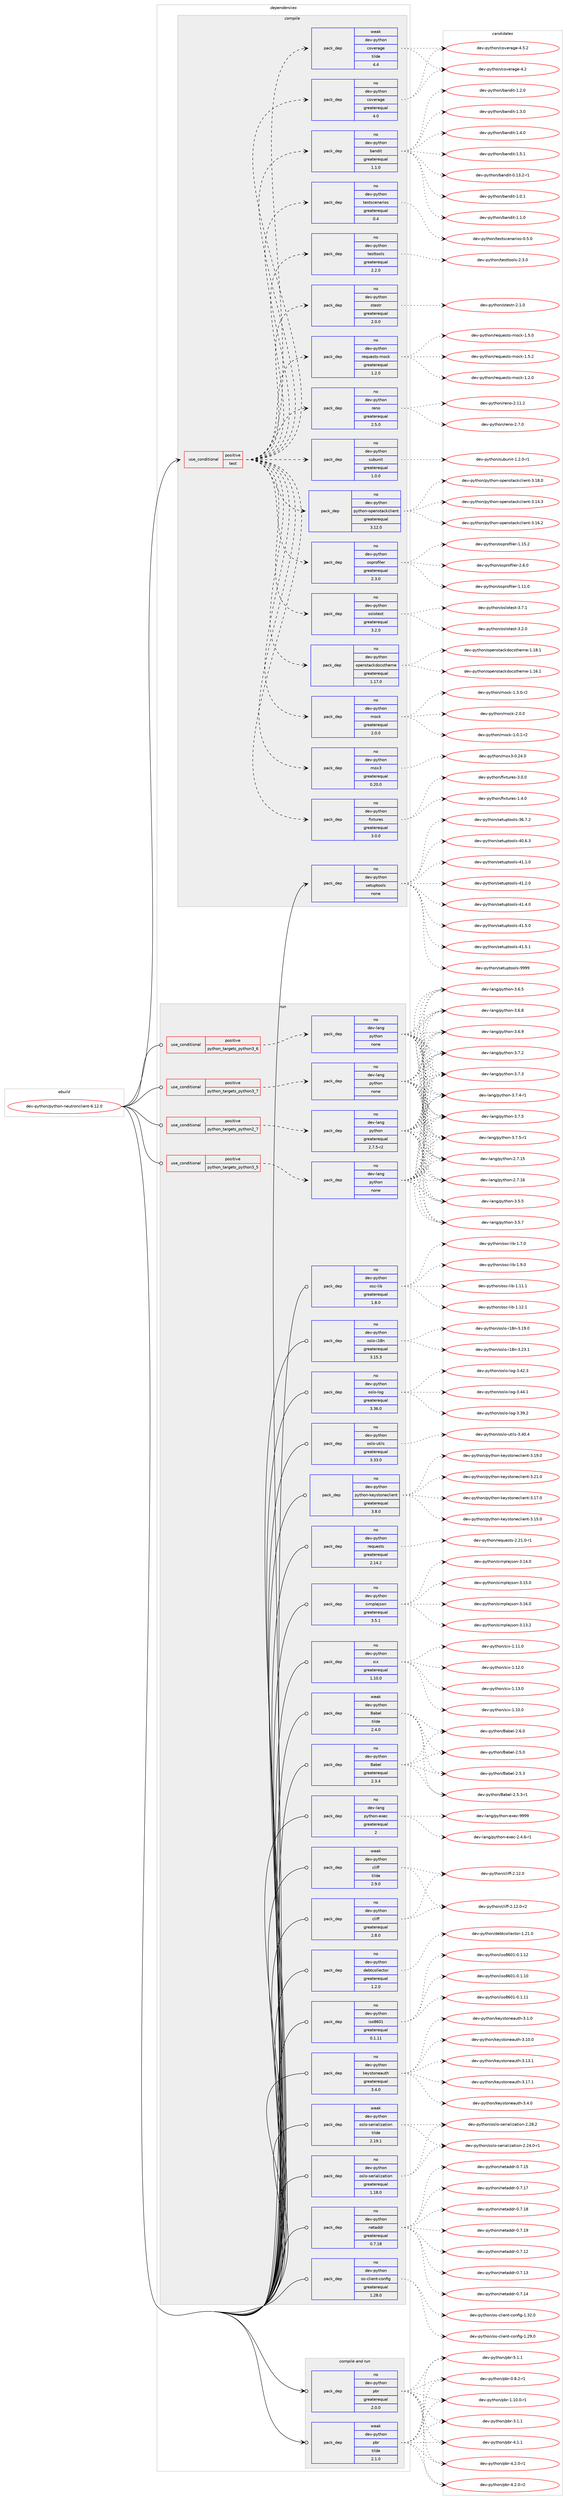 digraph prolog {

# *************
# Graph options
# *************

newrank=true;
concentrate=true;
compound=true;
graph [rankdir=LR,fontname=Helvetica,fontsize=10,ranksep=1.5];#, ranksep=2.5, nodesep=0.2];
edge  [arrowhead=vee];
node  [fontname=Helvetica,fontsize=10];

# **********
# The ebuild
# **********

subgraph cluster_leftcol {
color=gray;
rank=same;
label=<<i>ebuild</i>>;
id [label="dev-python/python-neutronclient-6.12.0", color=red, width=4, href="../dev-python/python-neutronclient-6.12.0.svg"];
}

# ****************
# The dependencies
# ****************

subgraph cluster_midcol {
color=gray;
label=<<i>dependencies</i>>;
subgraph cluster_compile {
fillcolor="#eeeeee";
style=filled;
label=<<i>compile</i>>;
subgraph cond147790 {
dependency632285 [label=<<TABLE BORDER="0" CELLBORDER="1" CELLSPACING="0" CELLPADDING="4"><TR><TD ROWSPAN="3" CELLPADDING="10">use_conditional</TD></TR><TR><TD>positive</TD></TR><TR><TD>test</TD></TR></TABLE>>, shape=none, color=red];
subgraph pack472624 {
dependency632286 [label=<<TABLE BORDER="0" CELLBORDER="1" CELLSPACING="0" CELLPADDING="4" WIDTH="220"><TR><TD ROWSPAN="6" CELLPADDING="30">pack_dep</TD></TR><TR><TD WIDTH="110">no</TD></TR><TR><TD>dev-python</TD></TR><TR><TD>bandit</TD></TR><TR><TD>greaterequal</TD></TR><TR><TD>1.1.0</TD></TR></TABLE>>, shape=none, color=blue];
}
dependency632285:e -> dependency632286:w [weight=20,style="dashed",arrowhead="vee"];
subgraph pack472625 {
dependency632287 [label=<<TABLE BORDER="0" CELLBORDER="1" CELLSPACING="0" CELLPADDING="4" WIDTH="220"><TR><TD ROWSPAN="6" CELLPADDING="30">pack_dep</TD></TR><TR><TD WIDTH="110">no</TD></TR><TR><TD>dev-python</TD></TR><TR><TD>coverage</TD></TR><TR><TD>greaterequal</TD></TR><TR><TD>4.0</TD></TR></TABLE>>, shape=none, color=blue];
}
dependency632285:e -> dependency632287:w [weight=20,style="dashed",arrowhead="vee"];
subgraph pack472626 {
dependency632288 [label=<<TABLE BORDER="0" CELLBORDER="1" CELLSPACING="0" CELLPADDING="4" WIDTH="220"><TR><TD ROWSPAN="6" CELLPADDING="30">pack_dep</TD></TR><TR><TD WIDTH="110">weak</TD></TR><TR><TD>dev-python</TD></TR><TR><TD>coverage</TD></TR><TR><TD>tilde</TD></TR><TR><TD>4.4</TD></TR></TABLE>>, shape=none, color=blue];
}
dependency632285:e -> dependency632288:w [weight=20,style="dashed",arrowhead="vee"];
subgraph pack472627 {
dependency632289 [label=<<TABLE BORDER="0" CELLBORDER="1" CELLSPACING="0" CELLPADDING="4" WIDTH="220"><TR><TD ROWSPAN="6" CELLPADDING="30">pack_dep</TD></TR><TR><TD WIDTH="110">no</TD></TR><TR><TD>dev-python</TD></TR><TR><TD>fixtures</TD></TR><TR><TD>greaterequal</TD></TR><TR><TD>3.0.0</TD></TR></TABLE>>, shape=none, color=blue];
}
dependency632285:e -> dependency632289:w [weight=20,style="dashed",arrowhead="vee"];
subgraph pack472628 {
dependency632290 [label=<<TABLE BORDER="0" CELLBORDER="1" CELLSPACING="0" CELLPADDING="4" WIDTH="220"><TR><TD ROWSPAN="6" CELLPADDING="30">pack_dep</TD></TR><TR><TD WIDTH="110">no</TD></TR><TR><TD>dev-python</TD></TR><TR><TD>mox3</TD></TR><TR><TD>greaterequal</TD></TR><TR><TD>0.20.0</TD></TR></TABLE>>, shape=none, color=blue];
}
dependency632285:e -> dependency632290:w [weight=20,style="dashed",arrowhead="vee"];
subgraph pack472629 {
dependency632291 [label=<<TABLE BORDER="0" CELLBORDER="1" CELLSPACING="0" CELLPADDING="4" WIDTH="220"><TR><TD ROWSPAN="6" CELLPADDING="30">pack_dep</TD></TR><TR><TD WIDTH="110">no</TD></TR><TR><TD>dev-python</TD></TR><TR><TD>mock</TD></TR><TR><TD>greaterequal</TD></TR><TR><TD>2.0.0</TD></TR></TABLE>>, shape=none, color=blue];
}
dependency632285:e -> dependency632291:w [weight=20,style="dashed",arrowhead="vee"];
subgraph pack472630 {
dependency632292 [label=<<TABLE BORDER="0" CELLBORDER="1" CELLSPACING="0" CELLPADDING="4" WIDTH="220"><TR><TD ROWSPAN="6" CELLPADDING="30">pack_dep</TD></TR><TR><TD WIDTH="110">no</TD></TR><TR><TD>dev-python</TD></TR><TR><TD>openstackdocstheme</TD></TR><TR><TD>greaterequal</TD></TR><TR><TD>1.17.0</TD></TR></TABLE>>, shape=none, color=blue];
}
dependency632285:e -> dependency632292:w [weight=20,style="dashed",arrowhead="vee"];
subgraph pack472631 {
dependency632293 [label=<<TABLE BORDER="0" CELLBORDER="1" CELLSPACING="0" CELLPADDING="4" WIDTH="220"><TR><TD ROWSPAN="6" CELLPADDING="30">pack_dep</TD></TR><TR><TD WIDTH="110">no</TD></TR><TR><TD>dev-python</TD></TR><TR><TD>oslotest</TD></TR><TR><TD>greaterequal</TD></TR><TR><TD>3.2.0</TD></TR></TABLE>>, shape=none, color=blue];
}
dependency632285:e -> dependency632293:w [weight=20,style="dashed",arrowhead="vee"];
subgraph pack472632 {
dependency632294 [label=<<TABLE BORDER="0" CELLBORDER="1" CELLSPACING="0" CELLPADDING="4" WIDTH="220"><TR><TD ROWSPAN="6" CELLPADDING="30">pack_dep</TD></TR><TR><TD WIDTH="110">no</TD></TR><TR><TD>dev-python</TD></TR><TR><TD>osprofiler</TD></TR><TR><TD>greaterequal</TD></TR><TR><TD>2.3.0</TD></TR></TABLE>>, shape=none, color=blue];
}
dependency632285:e -> dependency632294:w [weight=20,style="dashed",arrowhead="vee"];
subgraph pack472633 {
dependency632295 [label=<<TABLE BORDER="0" CELLBORDER="1" CELLSPACING="0" CELLPADDING="4" WIDTH="220"><TR><TD ROWSPAN="6" CELLPADDING="30">pack_dep</TD></TR><TR><TD WIDTH="110">no</TD></TR><TR><TD>dev-python</TD></TR><TR><TD>python-openstackclient</TD></TR><TR><TD>greaterequal</TD></TR><TR><TD>3.12.0</TD></TR></TABLE>>, shape=none, color=blue];
}
dependency632285:e -> dependency632295:w [weight=20,style="dashed",arrowhead="vee"];
subgraph pack472634 {
dependency632296 [label=<<TABLE BORDER="0" CELLBORDER="1" CELLSPACING="0" CELLPADDING="4" WIDTH="220"><TR><TD ROWSPAN="6" CELLPADDING="30">pack_dep</TD></TR><TR><TD WIDTH="110">no</TD></TR><TR><TD>dev-python</TD></TR><TR><TD>subunit</TD></TR><TR><TD>greaterequal</TD></TR><TR><TD>1.0.0</TD></TR></TABLE>>, shape=none, color=blue];
}
dependency632285:e -> dependency632296:w [weight=20,style="dashed",arrowhead="vee"];
subgraph pack472635 {
dependency632297 [label=<<TABLE BORDER="0" CELLBORDER="1" CELLSPACING="0" CELLPADDING="4" WIDTH="220"><TR><TD ROWSPAN="6" CELLPADDING="30">pack_dep</TD></TR><TR><TD WIDTH="110">no</TD></TR><TR><TD>dev-python</TD></TR><TR><TD>reno</TD></TR><TR><TD>greaterequal</TD></TR><TR><TD>2.5.0</TD></TR></TABLE>>, shape=none, color=blue];
}
dependency632285:e -> dependency632297:w [weight=20,style="dashed",arrowhead="vee"];
subgraph pack472636 {
dependency632298 [label=<<TABLE BORDER="0" CELLBORDER="1" CELLSPACING="0" CELLPADDING="4" WIDTH="220"><TR><TD ROWSPAN="6" CELLPADDING="30">pack_dep</TD></TR><TR><TD WIDTH="110">no</TD></TR><TR><TD>dev-python</TD></TR><TR><TD>requests-mock</TD></TR><TR><TD>greaterequal</TD></TR><TR><TD>1.2.0</TD></TR></TABLE>>, shape=none, color=blue];
}
dependency632285:e -> dependency632298:w [weight=20,style="dashed",arrowhead="vee"];
subgraph pack472637 {
dependency632299 [label=<<TABLE BORDER="0" CELLBORDER="1" CELLSPACING="0" CELLPADDING="4" WIDTH="220"><TR><TD ROWSPAN="6" CELLPADDING="30">pack_dep</TD></TR><TR><TD WIDTH="110">no</TD></TR><TR><TD>dev-python</TD></TR><TR><TD>stestr</TD></TR><TR><TD>greaterequal</TD></TR><TR><TD>2.0.0</TD></TR></TABLE>>, shape=none, color=blue];
}
dependency632285:e -> dependency632299:w [weight=20,style="dashed",arrowhead="vee"];
subgraph pack472638 {
dependency632300 [label=<<TABLE BORDER="0" CELLBORDER="1" CELLSPACING="0" CELLPADDING="4" WIDTH="220"><TR><TD ROWSPAN="6" CELLPADDING="30">pack_dep</TD></TR><TR><TD WIDTH="110">no</TD></TR><TR><TD>dev-python</TD></TR><TR><TD>testtools</TD></TR><TR><TD>greaterequal</TD></TR><TR><TD>2.2.0</TD></TR></TABLE>>, shape=none, color=blue];
}
dependency632285:e -> dependency632300:w [weight=20,style="dashed",arrowhead="vee"];
subgraph pack472639 {
dependency632301 [label=<<TABLE BORDER="0" CELLBORDER="1" CELLSPACING="0" CELLPADDING="4" WIDTH="220"><TR><TD ROWSPAN="6" CELLPADDING="30">pack_dep</TD></TR><TR><TD WIDTH="110">no</TD></TR><TR><TD>dev-python</TD></TR><TR><TD>testscenarios</TD></TR><TR><TD>greaterequal</TD></TR><TR><TD>0.4</TD></TR></TABLE>>, shape=none, color=blue];
}
dependency632285:e -> dependency632301:w [weight=20,style="dashed",arrowhead="vee"];
}
id:e -> dependency632285:w [weight=20,style="solid",arrowhead="vee"];
subgraph pack472640 {
dependency632302 [label=<<TABLE BORDER="0" CELLBORDER="1" CELLSPACING="0" CELLPADDING="4" WIDTH="220"><TR><TD ROWSPAN="6" CELLPADDING="30">pack_dep</TD></TR><TR><TD WIDTH="110">no</TD></TR><TR><TD>dev-python</TD></TR><TR><TD>setuptools</TD></TR><TR><TD>none</TD></TR><TR><TD></TD></TR></TABLE>>, shape=none, color=blue];
}
id:e -> dependency632302:w [weight=20,style="solid",arrowhead="vee"];
}
subgraph cluster_compileandrun {
fillcolor="#eeeeee";
style=filled;
label=<<i>compile and run</i>>;
subgraph pack472641 {
dependency632303 [label=<<TABLE BORDER="0" CELLBORDER="1" CELLSPACING="0" CELLPADDING="4" WIDTH="220"><TR><TD ROWSPAN="6" CELLPADDING="30">pack_dep</TD></TR><TR><TD WIDTH="110">no</TD></TR><TR><TD>dev-python</TD></TR><TR><TD>pbr</TD></TR><TR><TD>greaterequal</TD></TR><TR><TD>2.0.0</TD></TR></TABLE>>, shape=none, color=blue];
}
id:e -> dependency632303:w [weight=20,style="solid",arrowhead="odotvee"];
subgraph pack472642 {
dependency632304 [label=<<TABLE BORDER="0" CELLBORDER="1" CELLSPACING="0" CELLPADDING="4" WIDTH="220"><TR><TD ROWSPAN="6" CELLPADDING="30">pack_dep</TD></TR><TR><TD WIDTH="110">weak</TD></TR><TR><TD>dev-python</TD></TR><TR><TD>pbr</TD></TR><TR><TD>tilde</TD></TR><TR><TD>2.1.0</TD></TR></TABLE>>, shape=none, color=blue];
}
id:e -> dependency632304:w [weight=20,style="solid",arrowhead="odotvee"];
}
subgraph cluster_run {
fillcolor="#eeeeee";
style=filled;
label=<<i>run</i>>;
subgraph cond147791 {
dependency632305 [label=<<TABLE BORDER="0" CELLBORDER="1" CELLSPACING="0" CELLPADDING="4"><TR><TD ROWSPAN="3" CELLPADDING="10">use_conditional</TD></TR><TR><TD>positive</TD></TR><TR><TD>python_targets_python2_7</TD></TR></TABLE>>, shape=none, color=red];
subgraph pack472643 {
dependency632306 [label=<<TABLE BORDER="0" CELLBORDER="1" CELLSPACING="0" CELLPADDING="4" WIDTH="220"><TR><TD ROWSPAN="6" CELLPADDING="30">pack_dep</TD></TR><TR><TD WIDTH="110">no</TD></TR><TR><TD>dev-lang</TD></TR><TR><TD>python</TD></TR><TR><TD>greaterequal</TD></TR><TR><TD>2.7.5-r2</TD></TR></TABLE>>, shape=none, color=blue];
}
dependency632305:e -> dependency632306:w [weight=20,style="dashed",arrowhead="vee"];
}
id:e -> dependency632305:w [weight=20,style="solid",arrowhead="odot"];
subgraph cond147792 {
dependency632307 [label=<<TABLE BORDER="0" CELLBORDER="1" CELLSPACING="0" CELLPADDING="4"><TR><TD ROWSPAN="3" CELLPADDING="10">use_conditional</TD></TR><TR><TD>positive</TD></TR><TR><TD>python_targets_python3_5</TD></TR></TABLE>>, shape=none, color=red];
subgraph pack472644 {
dependency632308 [label=<<TABLE BORDER="0" CELLBORDER="1" CELLSPACING="0" CELLPADDING="4" WIDTH="220"><TR><TD ROWSPAN="6" CELLPADDING="30">pack_dep</TD></TR><TR><TD WIDTH="110">no</TD></TR><TR><TD>dev-lang</TD></TR><TR><TD>python</TD></TR><TR><TD>none</TD></TR><TR><TD></TD></TR></TABLE>>, shape=none, color=blue];
}
dependency632307:e -> dependency632308:w [weight=20,style="dashed",arrowhead="vee"];
}
id:e -> dependency632307:w [weight=20,style="solid",arrowhead="odot"];
subgraph cond147793 {
dependency632309 [label=<<TABLE BORDER="0" CELLBORDER="1" CELLSPACING="0" CELLPADDING="4"><TR><TD ROWSPAN="3" CELLPADDING="10">use_conditional</TD></TR><TR><TD>positive</TD></TR><TR><TD>python_targets_python3_6</TD></TR></TABLE>>, shape=none, color=red];
subgraph pack472645 {
dependency632310 [label=<<TABLE BORDER="0" CELLBORDER="1" CELLSPACING="0" CELLPADDING="4" WIDTH="220"><TR><TD ROWSPAN="6" CELLPADDING="30">pack_dep</TD></TR><TR><TD WIDTH="110">no</TD></TR><TR><TD>dev-lang</TD></TR><TR><TD>python</TD></TR><TR><TD>none</TD></TR><TR><TD></TD></TR></TABLE>>, shape=none, color=blue];
}
dependency632309:e -> dependency632310:w [weight=20,style="dashed",arrowhead="vee"];
}
id:e -> dependency632309:w [weight=20,style="solid",arrowhead="odot"];
subgraph cond147794 {
dependency632311 [label=<<TABLE BORDER="0" CELLBORDER="1" CELLSPACING="0" CELLPADDING="4"><TR><TD ROWSPAN="3" CELLPADDING="10">use_conditional</TD></TR><TR><TD>positive</TD></TR><TR><TD>python_targets_python3_7</TD></TR></TABLE>>, shape=none, color=red];
subgraph pack472646 {
dependency632312 [label=<<TABLE BORDER="0" CELLBORDER="1" CELLSPACING="0" CELLPADDING="4" WIDTH="220"><TR><TD ROWSPAN="6" CELLPADDING="30">pack_dep</TD></TR><TR><TD WIDTH="110">no</TD></TR><TR><TD>dev-lang</TD></TR><TR><TD>python</TD></TR><TR><TD>none</TD></TR><TR><TD></TD></TR></TABLE>>, shape=none, color=blue];
}
dependency632311:e -> dependency632312:w [weight=20,style="dashed",arrowhead="vee"];
}
id:e -> dependency632311:w [weight=20,style="solid",arrowhead="odot"];
subgraph pack472647 {
dependency632313 [label=<<TABLE BORDER="0" CELLBORDER="1" CELLSPACING="0" CELLPADDING="4" WIDTH="220"><TR><TD ROWSPAN="6" CELLPADDING="30">pack_dep</TD></TR><TR><TD WIDTH="110">no</TD></TR><TR><TD>dev-lang</TD></TR><TR><TD>python-exec</TD></TR><TR><TD>greaterequal</TD></TR><TR><TD>2</TD></TR></TABLE>>, shape=none, color=blue];
}
id:e -> dependency632313:w [weight=20,style="solid",arrowhead="odot"];
subgraph pack472648 {
dependency632314 [label=<<TABLE BORDER="0" CELLBORDER="1" CELLSPACING="0" CELLPADDING="4" WIDTH="220"><TR><TD ROWSPAN="6" CELLPADDING="30">pack_dep</TD></TR><TR><TD WIDTH="110">no</TD></TR><TR><TD>dev-python</TD></TR><TR><TD>Babel</TD></TR><TR><TD>greaterequal</TD></TR><TR><TD>2.3.4</TD></TR></TABLE>>, shape=none, color=blue];
}
id:e -> dependency632314:w [weight=20,style="solid",arrowhead="odot"];
subgraph pack472649 {
dependency632315 [label=<<TABLE BORDER="0" CELLBORDER="1" CELLSPACING="0" CELLPADDING="4" WIDTH="220"><TR><TD ROWSPAN="6" CELLPADDING="30">pack_dep</TD></TR><TR><TD WIDTH="110">no</TD></TR><TR><TD>dev-python</TD></TR><TR><TD>cliff</TD></TR><TR><TD>greaterequal</TD></TR><TR><TD>2.8.0</TD></TR></TABLE>>, shape=none, color=blue];
}
id:e -> dependency632315:w [weight=20,style="solid",arrowhead="odot"];
subgraph pack472650 {
dependency632316 [label=<<TABLE BORDER="0" CELLBORDER="1" CELLSPACING="0" CELLPADDING="4" WIDTH="220"><TR><TD ROWSPAN="6" CELLPADDING="30">pack_dep</TD></TR><TR><TD WIDTH="110">no</TD></TR><TR><TD>dev-python</TD></TR><TR><TD>debtcollector</TD></TR><TR><TD>greaterequal</TD></TR><TR><TD>1.2.0</TD></TR></TABLE>>, shape=none, color=blue];
}
id:e -> dependency632316:w [weight=20,style="solid",arrowhead="odot"];
subgraph pack472651 {
dependency632317 [label=<<TABLE BORDER="0" CELLBORDER="1" CELLSPACING="0" CELLPADDING="4" WIDTH="220"><TR><TD ROWSPAN="6" CELLPADDING="30">pack_dep</TD></TR><TR><TD WIDTH="110">no</TD></TR><TR><TD>dev-python</TD></TR><TR><TD>iso8601</TD></TR><TR><TD>greaterequal</TD></TR><TR><TD>0.1.11</TD></TR></TABLE>>, shape=none, color=blue];
}
id:e -> dependency632317:w [weight=20,style="solid",arrowhead="odot"];
subgraph pack472652 {
dependency632318 [label=<<TABLE BORDER="0" CELLBORDER="1" CELLSPACING="0" CELLPADDING="4" WIDTH="220"><TR><TD ROWSPAN="6" CELLPADDING="30">pack_dep</TD></TR><TR><TD WIDTH="110">no</TD></TR><TR><TD>dev-python</TD></TR><TR><TD>keystoneauth</TD></TR><TR><TD>greaterequal</TD></TR><TR><TD>3.4.0</TD></TR></TABLE>>, shape=none, color=blue];
}
id:e -> dependency632318:w [weight=20,style="solid",arrowhead="odot"];
subgraph pack472653 {
dependency632319 [label=<<TABLE BORDER="0" CELLBORDER="1" CELLSPACING="0" CELLPADDING="4" WIDTH="220"><TR><TD ROWSPAN="6" CELLPADDING="30">pack_dep</TD></TR><TR><TD WIDTH="110">no</TD></TR><TR><TD>dev-python</TD></TR><TR><TD>netaddr</TD></TR><TR><TD>greaterequal</TD></TR><TR><TD>0.7.18</TD></TR></TABLE>>, shape=none, color=blue];
}
id:e -> dependency632319:w [weight=20,style="solid",arrowhead="odot"];
subgraph pack472654 {
dependency632320 [label=<<TABLE BORDER="0" CELLBORDER="1" CELLSPACING="0" CELLPADDING="4" WIDTH="220"><TR><TD ROWSPAN="6" CELLPADDING="30">pack_dep</TD></TR><TR><TD WIDTH="110">no</TD></TR><TR><TD>dev-python</TD></TR><TR><TD>os-client-config</TD></TR><TR><TD>greaterequal</TD></TR><TR><TD>1.28.0</TD></TR></TABLE>>, shape=none, color=blue];
}
id:e -> dependency632320:w [weight=20,style="solid",arrowhead="odot"];
subgraph pack472655 {
dependency632321 [label=<<TABLE BORDER="0" CELLBORDER="1" CELLSPACING="0" CELLPADDING="4" WIDTH="220"><TR><TD ROWSPAN="6" CELLPADDING="30">pack_dep</TD></TR><TR><TD WIDTH="110">no</TD></TR><TR><TD>dev-python</TD></TR><TR><TD>osc-lib</TD></TR><TR><TD>greaterequal</TD></TR><TR><TD>1.8.0</TD></TR></TABLE>>, shape=none, color=blue];
}
id:e -> dependency632321:w [weight=20,style="solid",arrowhead="odot"];
subgraph pack472656 {
dependency632322 [label=<<TABLE BORDER="0" CELLBORDER="1" CELLSPACING="0" CELLPADDING="4" WIDTH="220"><TR><TD ROWSPAN="6" CELLPADDING="30">pack_dep</TD></TR><TR><TD WIDTH="110">no</TD></TR><TR><TD>dev-python</TD></TR><TR><TD>oslo-i18n</TD></TR><TR><TD>greaterequal</TD></TR><TR><TD>3.15.3</TD></TR></TABLE>>, shape=none, color=blue];
}
id:e -> dependency632322:w [weight=20,style="solid",arrowhead="odot"];
subgraph pack472657 {
dependency632323 [label=<<TABLE BORDER="0" CELLBORDER="1" CELLSPACING="0" CELLPADDING="4" WIDTH="220"><TR><TD ROWSPAN="6" CELLPADDING="30">pack_dep</TD></TR><TR><TD WIDTH="110">no</TD></TR><TR><TD>dev-python</TD></TR><TR><TD>oslo-log</TD></TR><TR><TD>greaterequal</TD></TR><TR><TD>3.36.0</TD></TR></TABLE>>, shape=none, color=blue];
}
id:e -> dependency632323:w [weight=20,style="solid",arrowhead="odot"];
subgraph pack472658 {
dependency632324 [label=<<TABLE BORDER="0" CELLBORDER="1" CELLSPACING="0" CELLPADDING="4" WIDTH="220"><TR><TD ROWSPAN="6" CELLPADDING="30">pack_dep</TD></TR><TR><TD WIDTH="110">no</TD></TR><TR><TD>dev-python</TD></TR><TR><TD>oslo-serialization</TD></TR><TR><TD>greaterequal</TD></TR><TR><TD>1.18.0</TD></TR></TABLE>>, shape=none, color=blue];
}
id:e -> dependency632324:w [weight=20,style="solid",arrowhead="odot"];
subgraph pack472659 {
dependency632325 [label=<<TABLE BORDER="0" CELLBORDER="1" CELLSPACING="0" CELLPADDING="4" WIDTH="220"><TR><TD ROWSPAN="6" CELLPADDING="30">pack_dep</TD></TR><TR><TD WIDTH="110">no</TD></TR><TR><TD>dev-python</TD></TR><TR><TD>oslo-utils</TD></TR><TR><TD>greaterequal</TD></TR><TR><TD>3.33.0</TD></TR></TABLE>>, shape=none, color=blue];
}
id:e -> dependency632325:w [weight=20,style="solid",arrowhead="odot"];
subgraph pack472660 {
dependency632326 [label=<<TABLE BORDER="0" CELLBORDER="1" CELLSPACING="0" CELLPADDING="4" WIDTH="220"><TR><TD ROWSPAN="6" CELLPADDING="30">pack_dep</TD></TR><TR><TD WIDTH="110">no</TD></TR><TR><TD>dev-python</TD></TR><TR><TD>python-keystoneclient</TD></TR><TR><TD>greaterequal</TD></TR><TR><TD>3.8.0</TD></TR></TABLE>>, shape=none, color=blue];
}
id:e -> dependency632326:w [weight=20,style="solid",arrowhead="odot"];
subgraph pack472661 {
dependency632327 [label=<<TABLE BORDER="0" CELLBORDER="1" CELLSPACING="0" CELLPADDING="4" WIDTH="220"><TR><TD ROWSPAN="6" CELLPADDING="30">pack_dep</TD></TR><TR><TD WIDTH="110">no</TD></TR><TR><TD>dev-python</TD></TR><TR><TD>requests</TD></TR><TR><TD>greaterequal</TD></TR><TR><TD>2.14.2</TD></TR></TABLE>>, shape=none, color=blue];
}
id:e -> dependency632327:w [weight=20,style="solid",arrowhead="odot"];
subgraph pack472662 {
dependency632328 [label=<<TABLE BORDER="0" CELLBORDER="1" CELLSPACING="0" CELLPADDING="4" WIDTH="220"><TR><TD ROWSPAN="6" CELLPADDING="30">pack_dep</TD></TR><TR><TD WIDTH="110">no</TD></TR><TR><TD>dev-python</TD></TR><TR><TD>simplejson</TD></TR><TR><TD>greaterequal</TD></TR><TR><TD>3.5.1</TD></TR></TABLE>>, shape=none, color=blue];
}
id:e -> dependency632328:w [weight=20,style="solid",arrowhead="odot"];
subgraph pack472663 {
dependency632329 [label=<<TABLE BORDER="0" CELLBORDER="1" CELLSPACING="0" CELLPADDING="4" WIDTH="220"><TR><TD ROWSPAN="6" CELLPADDING="30">pack_dep</TD></TR><TR><TD WIDTH="110">no</TD></TR><TR><TD>dev-python</TD></TR><TR><TD>six</TD></TR><TR><TD>greaterequal</TD></TR><TR><TD>1.10.0</TD></TR></TABLE>>, shape=none, color=blue];
}
id:e -> dependency632329:w [weight=20,style="solid",arrowhead="odot"];
subgraph pack472664 {
dependency632330 [label=<<TABLE BORDER="0" CELLBORDER="1" CELLSPACING="0" CELLPADDING="4" WIDTH="220"><TR><TD ROWSPAN="6" CELLPADDING="30">pack_dep</TD></TR><TR><TD WIDTH="110">weak</TD></TR><TR><TD>dev-python</TD></TR><TR><TD>Babel</TD></TR><TR><TD>tilde</TD></TR><TR><TD>2.4.0</TD></TR></TABLE>>, shape=none, color=blue];
}
id:e -> dependency632330:w [weight=20,style="solid",arrowhead="odot"];
subgraph pack472665 {
dependency632331 [label=<<TABLE BORDER="0" CELLBORDER="1" CELLSPACING="0" CELLPADDING="4" WIDTH="220"><TR><TD ROWSPAN="6" CELLPADDING="30">pack_dep</TD></TR><TR><TD WIDTH="110">weak</TD></TR><TR><TD>dev-python</TD></TR><TR><TD>cliff</TD></TR><TR><TD>tilde</TD></TR><TR><TD>2.9.0</TD></TR></TABLE>>, shape=none, color=blue];
}
id:e -> dependency632331:w [weight=20,style="solid",arrowhead="odot"];
subgraph pack472666 {
dependency632332 [label=<<TABLE BORDER="0" CELLBORDER="1" CELLSPACING="0" CELLPADDING="4" WIDTH="220"><TR><TD ROWSPAN="6" CELLPADDING="30">pack_dep</TD></TR><TR><TD WIDTH="110">weak</TD></TR><TR><TD>dev-python</TD></TR><TR><TD>oslo-serialization</TD></TR><TR><TD>tilde</TD></TR><TR><TD>2.19.1</TD></TR></TABLE>>, shape=none, color=blue];
}
id:e -> dependency632332:w [weight=20,style="solid",arrowhead="odot"];
}
}

# **************
# The candidates
# **************

subgraph cluster_choices {
rank=same;
color=gray;
label=<<i>candidates</i>>;

subgraph choice472624 {
color=black;
nodesep=1;
choice10010111845112121116104111110479897110100105116454846495146504511449 [label="dev-python/bandit-0.13.2-r1", color=red, width=4,href="../dev-python/bandit-0.13.2-r1.svg"];
choice10010111845112121116104111110479897110100105116454946484649 [label="dev-python/bandit-1.0.1", color=red, width=4,href="../dev-python/bandit-1.0.1.svg"];
choice10010111845112121116104111110479897110100105116454946494648 [label="dev-python/bandit-1.1.0", color=red, width=4,href="../dev-python/bandit-1.1.0.svg"];
choice10010111845112121116104111110479897110100105116454946504648 [label="dev-python/bandit-1.2.0", color=red, width=4,href="../dev-python/bandit-1.2.0.svg"];
choice10010111845112121116104111110479897110100105116454946514648 [label="dev-python/bandit-1.3.0", color=red, width=4,href="../dev-python/bandit-1.3.0.svg"];
choice10010111845112121116104111110479897110100105116454946524648 [label="dev-python/bandit-1.4.0", color=red, width=4,href="../dev-python/bandit-1.4.0.svg"];
choice10010111845112121116104111110479897110100105116454946534649 [label="dev-python/bandit-1.5.1", color=red, width=4,href="../dev-python/bandit-1.5.1.svg"];
dependency632286:e -> choice10010111845112121116104111110479897110100105116454846495146504511449:w [style=dotted,weight="100"];
dependency632286:e -> choice10010111845112121116104111110479897110100105116454946484649:w [style=dotted,weight="100"];
dependency632286:e -> choice10010111845112121116104111110479897110100105116454946494648:w [style=dotted,weight="100"];
dependency632286:e -> choice10010111845112121116104111110479897110100105116454946504648:w [style=dotted,weight="100"];
dependency632286:e -> choice10010111845112121116104111110479897110100105116454946514648:w [style=dotted,weight="100"];
dependency632286:e -> choice10010111845112121116104111110479897110100105116454946524648:w [style=dotted,weight="100"];
dependency632286:e -> choice10010111845112121116104111110479897110100105116454946534649:w [style=dotted,weight="100"];
}
subgraph choice472625 {
color=black;
nodesep=1;
choice1001011184511212111610411111047991111181011149710310145524650 [label="dev-python/coverage-4.2", color=red, width=4,href="../dev-python/coverage-4.2.svg"];
choice10010111845112121116104111110479911111810111497103101455246534650 [label="dev-python/coverage-4.5.2", color=red, width=4,href="../dev-python/coverage-4.5.2.svg"];
dependency632287:e -> choice1001011184511212111610411111047991111181011149710310145524650:w [style=dotted,weight="100"];
dependency632287:e -> choice10010111845112121116104111110479911111810111497103101455246534650:w [style=dotted,weight="100"];
}
subgraph choice472626 {
color=black;
nodesep=1;
choice1001011184511212111610411111047991111181011149710310145524650 [label="dev-python/coverage-4.2", color=red, width=4,href="../dev-python/coverage-4.2.svg"];
choice10010111845112121116104111110479911111810111497103101455246534650 [label="dev-python/coverage-4.5.2", color=red, width=4,href="../dev-python/coverage-4.5.2.svg"];
dependency632288:e -> choice1001011184511212111610411111047991111181011149710310145524650:w [style=dotted,weight="100"];
dependency632288:e -> choice10010111845112121116104111110479911111810111497103101455246534650:w [style=dotted,weight="100"];
}
subgraph choice472627 {
color=black;
nodesep=1;
choice1001011184511212111610411111047102105120116117114101115454946524648 [label="dev-python/fixtures-1.4.0", color=red, width=4,href="../dev-python/fixtures-1.4.0.svg"];
choice1001011184511212111610411111047102105120116117114101115455146484648 [label="dev-python/fixtures-3.0.0", color=red, width=4,href="../dev-python/fixtures-3.0.0.svg"];
dependency632289:e -> choice1001011184511212111610411111047102105120116117114101115454946524648:w [style=dotted,weight="100"];
dependency632289:e -> choice1001011184511212111610411111047102105120116117114101115455146484648:w [style=dotted,weight="100"];
}
subgraph choice472628 {
color=black;
nodesep=1;
choice10010111845112121116104111110471091111205145484650524648 [label="dev-python/mox3-0.24.0", color=red, width=4,href="../dev-python/mox3-0.24.0.svg"];
dependency632290:e -> choice10010111845112121116104111110471091111205145484650524648:w [style=dotted,weight="100"];
}
subgraph choice472629 {
color=black;
nodesep=1;
choice1001011184511212111610411111047109111991074549464846494511450 [label="dev-python/mock-1.0.1-r2", color=red, width=4,href="../dev-python/mock-1.0.1-r2.svg"];
choice1001011184511212111610411111047109111991074549465146484511450 [label="dev-python/mock-1.3.0-r2", color=red, width=4,href="../dev-python/mock-1.3.0-r2.svg"];
choice100101118451121211161041111104710911199107455046484648 [label="dev-python/mock-2.0.0", color=red, width=4,href="../dev-python/mock-2.0.0.svg"];
dependency632291:e -> choice1001011184511212111610411111047109111991074549464846494511450:w [style=dotted,weight="100"];
dependency632291:e -> choice1001011184511212111610411111047109111991074549465146484511450:w [style=dotted,weight="100"];
dependency632291:e -> choice100101118451121211161041111104710911199107455046484648:w [style=dotted,weight="100"];
}
subgraph choice472630 {
color=black;
nodesep=1;
choice100101118451121211161041111104711111210111011511697991071001119911511610410110910145494649544649 [label="dev-python/openstackdocstheme-1.16.1", color=red, width=4,href="../dev-python/openstackdocstheme-1.16.1.svg"];
choice100101118451121211161041111104711111210111011511697991071001119911511610410110910145494649564649 [label="dev-python/openstackdocstheme-1.18.1", color=red, width=4,href="../dev-python/openstackdocstheme-1.18.1.svg"];
dependency632292:e -> choice100101118451121211161041111104711111210111011511697991071001119911511610410110910145494649544649:w [style=dotted,weight="100"];
dependency632292:e -> choice100101118451121211161041111104711111210111011511697991071001119911511610410110910145494649564649:w [style=dotted,weight="100"];
}
subgraph choice472631 {
color=black;
nodesep=1;
choice1001011184511212111610411111047111115108111116101115116455146504648 [label="dev-python/oslotest-3.2.0", color=red, width=4,href="../dev-python/oslotest-3.2.0.svg"];
choice1001011184511212111610411111047111115108111116101115116455146554649 [label="dev-python/oslotest-3.7.1", color=red, width=4,href="../dev-python/oslotest-3.7.1.svg"];
dependency632293:e -> choice1001011184511212111610411111047111115108111116101115116455146504648:w [style=dotted,weight="100"];
dependency632293:e -> choice1001011184511212111610411111047111115108111116101115116455146554649:w [style=dotted,weight="100"];
}
subgraph choice472632 {
color=black;
nodesep=1;
choice100101118451121211161041111104711111511211411110210510810111445494649494648 [label="dev-python/osprofiler-1.11.0", color=red, width=4,href="../dev-python/osprofiler-1.11.0.svg"];
choice100101118451121211161041111104711111511211411110210510810111445494649534650 [label="dev-python/osprofiler-1.15.2", color=red, width=4,href="../dev-python/osprofiler-1.15.2.svg"];
choice1001011184511212111610411111047111115112114111102105108101114455046544648 [label="dev-python/osprofiler-2.6.0", color=red, width=4,href="../dev-python/osprofiler-2.6.0.svg"];
dependency632294:e -> choice100101118451121211161041111104711111511211411110210510810111445494649494648:w [style=dotted,weight="100"];
dependency632294:e -> choice100101118451121211161041111104711111511211411110210510810111445494649534650:w [style=dotted,weight="100"];
dependency632294:e -> choice1001011184511212111610411111047111115112114111102105108101114455046544648:w [style=dotted,weight="100"];
}
subgraph choice472633 {
color=black;
nodesep=1;
choice10010111845112121116104111110471121211161041111104511111210111011511697991079910810510111011645514649524651 [label="dev-python/python-openstackclient-3.14.3", color=red, width=4,href="../dev-python/python-openstackclient-3.14.3.svg"];
choice10010111845112121116104111110471121211161041111104511111210111011511697991079910810510111011645514649544650 [label="dev-python/python-openstackclient-3.16.2", color=red, width=4,href="../dev-python/python-openstackclient-3.16.2.svg"];
choice10010111845112121116104111110471121211161041111104511111210111011511697991079910810510111011645514649564648 [label="dev-python/python-openstackclient-3.18.0", color=red, width=4,href="../dev-python/python-openstackclient-3.18.0.svg"];
dependency632295:e -> choice10010111845112121116104111110471121211161041111104511111210111011511697991079910810510111011645514649524651:w [style=dotted,weight="100"];
dependency632295:e -> choice10010111845112121116104111110471121211161041111104511111210111011511697991079910810510111011645514649544650:w [style=dotted,weight="100"];
dependency632295:e -> choice10010111845112121116104111110471121211161041111104511111210111011511697991079910810510111011645514649564648:w [style=dotted,weight="100"];
}
subgraph choice472634 {
color=black;
nodesep=1;
choice1001011184511212111610411111047115117981171101051164549465046484511449 [label="dev-python/subunit-1.2.0-r1", color=red, width=4,href="../dev-python/subunit-1.2.0-r1.svg"];
dependency632296:e -> choice1001011184511212111610411111047115117981171101051164549465046484511449:w [style=dotted,weight="100"];
}
subgraph choice472635 {
color=black;
nodesep=1;
choice100101118451121211161041111104711410111011145504649494650 [label="dev-python/reno-2.11.2", color=red, width=4,href="../dev-python/reno-2.11.2.svg"];
choice1001011184511212111610411111047114101110111455046554648 [label="dev-python/reno-2.7.0", color=red, width=4,href="../dev-python/reno-2.7.0.svg"];
dependency632297:e -> choice100101118451121211161041111104711410111011145504649494650:w [style=dotted,weight="100"];
dependency632297:e -> choice1001011184511212111610411111047114101110111455046554648:w [style=dotted,weight="100"];
}
subgraph choice472636 {
color=black;
nodesep=1;
choice10010111845112121116104111110471141011131171011151161154510911199107454946504648 [label="dev-python/requests-mock-1.2.0", color=red, width=4,href="../dev-python/requests-mock-1.2.0.svg"];
choice10010111845112121116104111110471141011131171011151161154510911199107454946534648 [label="dev-python/requests-mock-1.5.0", color=red, width=4,href="../dev-python/requests-mock-1.5.0.svg"];
choice10010111845112121116104111110471141011131171011151161154510911199107454946534650 [label="dev-python/requests-mock-1.5.2", color=red, width=4,href="../dev-python/requests-mock-1.5.2.svg"];
dependency632298:e -> choice10010111845112121116104111110471141011131171011151161154510911199107454946504648:w [style=dotted,weight="100"];
dependency632298:e -> choice10010111845112121116104111110471141011131171011151161154510911199107454946534648:w [style=dotted,weight="100"];
dependency632298:e -> choice10010111845112121116104111110471141011131171011151161154510911199107454946534650:w [style=dotted,weight="100"];
}
subgraph choice472637 {
color=black;
nodesep=1;
choice1001011184511212111610411111047115116101115116114455046494648 [label="dev-python/stestr-2.1.0", color=red, width=4,href="../dev-python/stestr-2.1.0.svg"];
dependency632299:e -> choice1001011184511212111610411111047115116101115116114455046494648:w [style=dotted,weight="100"];
}
subgraph choice472638 {
color=black;
nodesep=1;
choice1001011184511212111610411111047116101115116116111111108115455046514648 [label="dev-python/testtools-2.3.0", color=red, width=4,href="../dev-python/testtools-2.3.0.svg"];
dependency632300:e -> choice1001011184511212111610411111047116101115116116111111108115455046514648:w [style=dotted,weight="100"];
}
subgraph choice472639 {
color=black;
nodesep=1;
choice10010111845112121116104111110471161011151161159910111097114105111115454846534648 [label="dev-python/testscenarios-0.5.0", color=red, width=4,href="../dev-python/testscenarios-0.5.0.svg"];
dependency632301:e -> choice10010111845112121116104111110471161011151161159910111097114105111115454846534648:w [style=dotted,weight="100"];
}
subgraph choice472640 {
color=black;
nodesep=1;
choice100101118451121211161041111104711510111611711211611111110811545515446554650 [label="dev-python/setuptools-36.7.2", color=red, width=4,href="../dev-python/setuptools-36.7.2.svg"];
choice100101118451121211161041111104711510111611711211611111110811545524846544651 [label="dev-python/setuptools-40.6.3", color=red, width=4,href="../dev-python/setuptools-40.6.3.svg"];
choice100101118451121211161041111104711510111611711211611111110811545524946494648 [label="dev-python/setuptools-41.1.0", color=red, width=4,href="../dev-python/setuptools-41.1.0.svg"];
choice100101118451121211161041111104711510111611711211611111110811545524946504648 [label="dev-python/setuptools-41.2.0", color=red, width=4,href="../dev-python/setuptools-41.2.0.svg"];
choice100101118451121211161041111104711510111611711211611111110811545524946524648 [label="dev-python/setuptools-41.4.0", color=red, width=4,href="../dev-python/setuptools-41.4.0.svg"];
choice100101118451121211161041111104711510111611711211611111110811545524946534648 [label="dev-python/setuptools-41.5.0", color=red, width=4,href="../dev-python/setuptools-41.5.0.svg"];
choice100101118451121211161041111104711510111611711211611111110811545524946534649 [label="dev-python/setuptools-41.5.1", color=red, width=4,href="../dev-python/setuptools-41.5.1.svg"];
choice10010111845112121116104111110471151011161171121161111111081154557575757 [label="dev-python/setuptools-9999", color=red, width=4,href="../dev-python/setuptools-9999.svg"];
dependency632302:e -> choice100101118451121211161041111104711510111611711211611111110811545515446554650:w [style=dotted,weight="100"];
dependency632302:e -> choice100101118451121211161041111104711510111611711211611111110811545524846544651:w [style=dotted,weight="100"];
dependency632302:e -> choice100101118451121211161041111104711510111611711211611111110811545524946494648:w [style=dotted,weight="100"];
dependency632302:e -> choice100101118451121211161041111104711510111611711211611111110811545524946504648:w [style=dotted,weight="100"];
dependency632302:e -> choice100101118451121211161041111104711510111611711211611111110811545524946524648:w [style=dotted,weight="100"];
dependency632302:e -> choice100101118451121211161041111104711510111611711211611111110811545524946534648:w [style=dotted,weight="100"];
dependency632302:e -> choice100101118451121211161041111104711510111611711211611111110811545524946534649:w [style=dotted,weight="100"];
dependency632302:e -> choice10010111845112121116104111110471151011161171121161111111081154557575757:w [style=dotted,weight="100"];
}
subgraph choice472641 {
color=black;
nodesep=1;
choice1001011184511212111610411111047112981144548465646504511449 [label="dev-python/pbr-0.8.2-r1", color=red, width=4,href="../dev-python/pbr-0.8.2-r1.svg"];
choice100101118451121211161041111104711298114454946494846484511449 [label="dev-python/pbr-1.10.0-r1", color=red, width=4,href="../dev-python/pbr-1.10.0-r1.svg"];
choice100101118451121211161041111104711298114455146494649 [label="dev-python/pbr-3.1.1", color=red, width=4,href="../dev-python/pbr-3.1.1.svg"];
choice100101118451121211161041111104711298114455246494649 [label="dev-python/pbr-4.1.1", color=red, width=4,href="../dev-python/pbr-4.1.1.svg"];
choice1001011184511212111610411111047112981144552465046484511449 [label="dev-python/pbr-4.2.0-r1", color=red, width=4,href="../dev-python/pbr-4.2.0-r1.svg"];
choice1001011184511212111610411111047112981144552465046484511450 [label="dev-python/pbr-4.2.0-r2", color=red, width=4,href="../dev-python/pbr-4.2.0-r2.svg"];
choice100101118451121211161041111104711298114455346494649 [label="dev-python/pbr-5.1.1", color=red, width=4,href="../dev-python/pbr-5.1.1.svg"];
dependency632303:e -> choice1001011184511212111610411111047112981144548465646504511449:w [style=dotted,weight="100"];
dependency632303:e -> choice100101118451121211161041111104711298114454946494846484511449:w [style=dotted,weight="100"];
dependency632303:e -> choice100101118451121211161041111104711298114455146494649:w [style=dotted,weight="100"];
dependency632303:e -> choice100101118451121211161041111104711298114455246494649:w [style=dotted,weight="100"];
dependency632303:e -> choice1001011184511212111610411111047112981144552465046484511449:w [style=dotted,weight="100"];
dependency632303:e -> choice1001011184511212111610411111047112981144552465046484511450:w [style=dotted,weight="100"];
dependency632303:e -> choice100101118451121211161041111104711298114455346494649:w [style=dotted,weight="100"];
}
subgraph choice472642 {
color=black;
nodesep=1;
choice1001011184511212111610411111047112981144548465646504511449 [label="dev-python/pbr-0.8.2-r1", color=red, width=4,href="../dev-python/pbr-0.8.2-r1.svg"];
choice100101118451121211161041111104711298114454946494846484511449 [label="dev-python/pbr-1.10.0-r1", color=red, width=4,href="../dev-python/pbr-1.10.0-r1.svg"];
choice100101118451121211161041111104711298114455146494649 [label="dev-python/pbr-3.1.1", color=red, width=4,href="../dev-python/pbr-3.1.1.svg"];
choice100101118451121211161041111104711298114455246494649 [label="dev-python/pbr-4.1.1", color=red, width=4,href="../dev-python/pbr-4.1.1.svg"];
choice1001011184511212111610411111047112981144552465046484511449 [label="dev-python/pbr-4.2.0-r1", color=red, width=4,href="../dev-python/pbr-4.2.0-r1.svg"];
choice1001011184511212111610411111047112981144552465046484511450 [label="dev-python/pbr-4.2.0-r2", color=red, width=4,href="../dev-python/pbr-4.2.0-r2.svg"];
choice100101118451121211161041111104711298114455346494649 [label="dev-python/pbr-5.1.1", color=red, width=4,href="../dev-python/pbr-5.1.1.svg"];
dependency632304:e -> choice1001011184511212111610411111047112981144548465646504511449:w [style=dotted,weight="100"];
dependency632304:e -> choice100101118451121211161041111104711298114454946494846484511449:w [style=dotted,weight="100"];
dependency632304:e -> choice100101118451121211161041111104711298114455146494649:w [style=dotted,weight="100"];
dependency632304:e -> choice100101118451121211161041111104711298114455246494649:w [style=dotted,weight="100"];
dependency632304:e -> choice1001011184511212111610411111047112981144552465046484511449:w [style=dotted,weight="100"];
dependency632304:e -> choice1001011184511212111610411111047112981144552465046484511450:w [style=dotted,weight="100"];
dependency632304:e -> choice100101118451121211161041111104711298114455346494649:w [style=dotted,weight="100"];
}
subgraph choice472643 {
color=black;
nodesep=1;
choice10010111845108971101034711212111610411111045504655464953 [label="dev-lang/python-2.7.15", color=red, width=4,href="../dev-lang/python-2.7.15.svg"];
choice10010111845108971101034711212111610411111045504655464954 [label="dev-lang/python-2.7.16", color=red, width=4,href="../dev-lang/python-2.7.16.svg"];
choice100101118451089711010347112121116104111110455146534653 [label="dev-lang/python-3.5.5", color=red, width=4,href="../dev-lang/python-3.5.5.svg"];
choice100101118451089711010347112121116104111110455146534655 [label="dev-lang/python-3.5.7", color=red, width=4,href="../dev-lang/python-3.5.7.svg"];
choice100101118451089711010347112121116104111110455146544653 [label="dev-lang/python-3.6.5", color=red, width=4,href="../dev-lang/python-3.6.5.svg"];
choice100101118451089711010347112121116104111110455146544656 [label="dev-lang/python-3.6.8", color=red, width=4,href="../dev-lang/python-3.6.8.svg"];
choice100101118451089711010347112121116104111110455146544657 [label="dev-lang/python-3.6.9", color=red, width=4,href="../dev-lang/python-3.6.9.svg"];
choice100101118451089711010347112121116104111110455146554650 [label="dev-lang/python-3.7.2", color=red, width=4,href="../dev-lang/python-3.7.2.svg"];
choice100101118451089711010347112121116104111110455146554651 [label="dev-lang/python-3.7.3", color=red, width=4,href="../dev-lang/python-3.7.3.svg"];
choice1001011184510897110103471121211161041111104551465546524511449 [label="dev-lang/python-3.7.4-r1", color=red, width=4,href="../dev-lang/python-3.7.4-r1.svg"];
choice100101118451089711010347112121116104111110455146554653 [label="dev-lang/python-3.7.5", color=red, width=4,href="../dev-lang/python-3.7.5.svg"];
choice1001011184510897110103471121211161041111104551465546534511449 [label="dev-lang/python-3.7.5-r1", color=red, width=4,href="../dev-lang/python-3.7.5-r1.svg"];
dependency632306:e -> choice10010111845108971101034711212111610411111045504655464953:w [style=dotted,weight="100"];
dependency632306:e -> choice10010111845108971101034711212111610411111045504655464954:w [style=dotted,weight="100"];
dependency632306:e -> choice100101118451089711010347112121116104111110455146534653:w [style=dotted,weight="100"];
dependency632306:e -> choice100101118451089711010347112121116104111110455146534655:w [style=dotted,weight="100"];
dependency632306:e -> choice100101118451089711010347112121116104111110455146544653:w [style=dotted,weight="100"];
dependency632306:e -> choice100101118451089711010347112121116104111110455146544656:w [style=dotted,weight="100"];
dependency632306:e -> choice100101118451089711010347112121116104111110455146544657:w [style=dotted,weight="100"];
dependency632306:e -> choice100101118451089711010347112121116104111110455146554650:w [style=dotted,weight="100"];
dependency632306:e -> choice100101118451089711010347112121116104111110455146554651:w [style=dotted,weight="100"];
dependency632306:e -> choice1001011184510897110103471121211161041111104551465546524511449:w [style=dotted,weight="100"];
dependency632306:e -> choice100101118451089711010347112121116104111110455146554653:w [style=dotted,weight="100"];
dependency632306:e -> choice1001011184510897110103471121211161041111104551465546534511449:w [style=dotted,weight="100"];
}
subgraph choice472644 {
color=black;
nodesep=1;
choice10010111845108971101034711212111610411111045504655464953 [label="dev-lang/python-2.7.15", color=red, width=4,href="../dev-lang/python-2.7.15.svg"];
choice10010111845108971101034711212111610411111045504655464954 [label="dev-lang/python-2.7.16", color=red, width=4,href="../dev-lang/python-2.7.16.svg"];
choice100101118451089711010347112121116104111110455146534653 [label="dev-lang/python-3.5.5", color=red, width=4,href="../dev-lang/python-3.5.5.svg"];
choice100101118451089711010347112121116104111110455146534655 [label="dev-lang/python-3.5.7", color=red, width=4,href="../dev-lang/python-3.5.7.svg"];
choice100101118451089711010347112121116104111110455146544653 [label="dev-lang/python-3.6.5", color=red, width=4,href="../dev-lang/python-3.6.5.svg"];
choice100101118451089711010347112121116104111110455146544656 [label="dev-lang/python-3.6.8", color=red, width=4,href="../dev-lang/python-3.6.8.svg"];
choice100101118451089711010347112121116104111110455146544657 [label="dev-lang/python-3.6.9", color=red, width=4,href="../dev-lang/python-3.6.9.svg"];
choice100101118451089711010347112121116104111110455146554650 [label="dev-lang/python-3.7.2", color=red, width=4,href="../dev-lang/python-3.7.2.svg"];
choice100101118451089711010347112121116104111110455146554651 [label="dev-lang/python-3.7.3", color=red, width=4,href="../dev-lang/python-3.7.3.svg"];
choice1001011184510897110103471121211161041111104551465546524511449 [label="dev-lang/python-3.7.4-r1", color=red, width=4,href="../dev-lang/python-3.7.4-r1.svg"];
choice100101118451089711010347112121116104111110455146554653 [label="dev-lang/python-3.7.5", color=red, width=4,href="../dev-lang/python-3.7.5.svg"];
choice1001011184510897110103471121211161041111104551465546534511449 [label="dev-lang/python-3.7.5-r1", color=red, width=4,href="../dev-lang/python-3.7.5-r1.svg"];
dependency632308:e -> choice10010111845108971101034711212111610411111045504655464953:w [style=dotted,weight="100"];
dependency632308:e -> choice10010111845108971101034711212111610411111045504655464954:w [style=dotted,weight="100"];
dependency632308:e -> choice100101118451089711010347112121116104111110455146534653:w [style=dotted,weight="100"];
dependency632308:e -> choice100101118451089711010347112121116104111110455146534655:w [style=dotted,weight="100"];
dependency632308:e -> choice100101118451089711010347112121116104111110455146544653:w [style=dotted,weight="100"];
dependency632308:e -> choice100101118451089711010347112121116104111110455146544656:w [style=dotted,weight="100"];
dependency632308:e -> choice100101118451089711010347112121116104111110455146544657:w [style=dotted,weight="100"];
dependency632308:e -> choice100101118451089711010347112121116104111110455146554650:w [style=dotted,weight="100"];
dependency632308:e -> choice100101118451089711010347112121116104111110455146554651:w [style=dotted,weight="100"];
dependency632308:e -> choice1001011184510897110103471121211161041111104551465546524511449:w [style=dotted,weight="100"];
dependency632308:e -> choice100101118451089711010347112121116104111110455146554653:w [style=dotted,weight="100"];
dependency632308:e -> choice1001011184510897110103471121211161041111104551465546534511449:w [style=dotted,weight="100"];
}
subgraph choice472645 {
color=black;
nodesep=1;
choice10010111845108971101034711212111610411111045504655464953 [label="dev-lang/python-2.7.15", color=red, width=4,href="../dev-lang/python-2.7.15.svg"];
choice10010111845108971101034711212111610411111045504655464954 [label="dev-lang/python-2.7.16", color=red, width=4,href="../dev-lang/python-2.7.16.svg"];
choice100101118451089711010347112121116104111110455146534653 [label="dev-lang/python-3.5.5", color=red, width=4,href="../dev-lang/python-3.5.5.svg"];
choice100101118451089711010347112121116104111110455146534655 [label="dev-lang/python-3.5.7", color=red, width=4,href="../dev-lang/python-3.5.7.svg"];
choice100101118451089711010347112121116104111110455146544653 [label="dev-lang/python-3.6.5", color=red, width=4,href="../dev-lang/python-3.6.5.svg"];
choice100101118451089711010347112121116104111110455146544656 [label="dev-lang/python-3.6.8", color=red, width=4,href="../dev-lang/python-3.6.8.svg"];
choice100101118451089711010347112121116104111110455146544657 [label="dev-lang/python-3.6.9", color=red, width=4,href="../dev-lang/python-3.6.9.svg"];
choice100101118451089711010347112121116104111110455146554650 [label="dev-lang/python-3.7.2", color=red, width=4,href="../dev-lang/python-3.7.2.svg"];
choice100101118451089711010347112121116104111110455146554651 [label="dev-lang/python-3.7.3", color=red, width=4,href="../dev-lang/python-3.7.3.svg"];
choice1001011184510897110103471121211161041111104551465546524511449 [label="dev-lang/python-3.7.4-r1", color=red, width=4,href="../dev-lang/python-3.7.4-r1.svg"];
choice100101118451089711010347112121116104111110455146554653 [label="dev-lang/python-3.7.5", color=red, width=4,href="../dev-lang/python-3.7.5.svg"];
choice1001011184510897110103471121211161041111104551465546534511449 [label="dev-lang/python-3.7.5-r1", color=red, width=4,href="../dev-lang/python-3.7.5-r1.svg"];
dependency632310:e -> choice10010111845108971101034711212111610411111045504655464953:w [style=dotted,weight="100"];
dependency632310:e -> choice10010111845108971101034711212111610411111045504655464954:w [style=dotted,weight="100"];
dependency632310:e -> choice100101118451089711010347112121116104111110455146534653:w [style=dotted,weight="100"];
dependency632310:e -> choice100101118451089711010347112121116104111110455146534655:w [style=dotted,weight="100"];
dependency632310:e -> choice100101118451089711010347112121116104111110455146544653:w [style=dotted,weight="100"];
dependency632310:e -> choice100101118451089711010347112121116104111110455146544656:w [style=dotted,weight="100"];
dependency632310:e -> choice100101118451089711010347112121116104111110455146544657:w [style=dotted,weight="100"];
dependency632310:e -> choice100101118451089711010347112121116104111110455146554650:w [style=dotted,weight="100"];
dependency632310:e -> choice100101118451089711010347112121116104111110455146554651:w [style=dotted,weight="100"];
dependency632310:e -> choice1001011184510897110103471121211161041111104551465546524511449:w [style=dotted,weight="100"];
dependency632310:e -> choice100101118451089711010347112121116104111110455146554653:w [style=dotted,weight="100"];
dependency632310:e -> choice1001011184510897110103471121211161041111104551465546534511449:w [style=dotted,weight="100"];
}
subgraph choice472646 {
color=black;
nodesep=1;
choice10010111845108971101034711212111610411111045504655464953 [label="dev-lang/python-2.7.15", color=red, width=4,href="../dev-lang/python-2.7.15.svg"];
choice10010111845108971101034711212111610411111045504655464954 [label="dev-lang/python-2.7.16", color=red, width=4,href="../dev-lang/python-2.7.16.svg"];
choice100101118451089711010347112121116104111110455146534653 [label="dev-lang/python-3.5.5", color=red, width=4,href="../dev-lang/python-3.5.5.svg"];
choice100101118451089711010347112121116104111110455146534655 [label="dev-lang/python-3.5.7", color=red, width=4,href="../dev-lang/python-3.5.7.svg"];
choice100101118451089711010347112121116104111110455146544653 [label="dev-lang/python-3.6.5", color=red, width=4,href="../dev-lang/python-3.6.5.svg"];
choice100101118451089711010347112121116104111110455146544656 [label="dev-lang/python-3.6.8", color=red, width=4,href="../dev-lang/python-3.6.8.svg"];
choice100101118451089711010347112121116104111110455146544657 [label="dev-lang/python-3.6.9", color=red, width=4,href="../dev-lang/python-3.6.9.svg"];
choice100101118451089711010347112121116104111110455146554650 [label="dev-lang/python-3.7.2", color=red, width=4,href="../dev-lang/python-3.7.2.svg"];
choice100101118451089711010347112121116104111110455146554651 [label="dev-lang/python-3.7.3", color=red, width=4,href="../dev-lang/python-3.7.3.svg"];
choice1001011184510897110103471121211161041111104551465546524511449 [label="dev-lang/python-3.7.4-r1", color=red, width=4,href="../dev-lang/python-3.7.4-r1.svg"];
choice100101118451089711010347112121116104111110455146554653 [label="dev-lang/python-3.7.5", color=red, width=4,href="../dev-lang/python-3.7.5.svg"];
choice1001011184510897110103471121211161041111104551465546534511449 [label="dev-lang/python-3.7.5-r1", color=red, width=4,href="../dev-lang/python-3.7.5-r1.svg"];
dependency632312:e -> choice10010111845108971101034711212111610411111045504655464953:w [style=dotted,weight="100"];
dependency632312:e -> choice10010111845108971101034711212111610411111045504655464954:w [style=dotted,weight="100"];
dependency632312:e -> choice100101118451089711010347112121116104111110455146534653:w [style=dotted,weight="100"];
dependency632312:e -> choice100101118451089711010347112121116104111110455146534655:w [style=dotted,weight="100"];
dependency632312:e -> choice100101118451089711010347112121116104111110455146544653:w [style=dotted,weight="100"];
dependency632312:e -> choice100101118451089711010347112121116104111110455146544656:w [style=dotted,weight="100"];
dependency632312:e -> choice100101118451089711010347112121116104111110455146544657:w [style=dotted,weight="100"];
dependency632312:e -> choice100101118451089711010347112121116104111110455146554650:w [style=dotted,weight="100"];
dependency632312:e -> choice100101118451089711010347112121116104111110455146554651:w [style=dotted,weight="100"];
dependency632312:e -> choice1001011184510897110103471121211161041111104551465546524511449:w [style=dotted,weight="100"];
dependency632312:e -> choice100101118451089711010347112121116104111110455146554653:w [style=dotted,weight="100"];
dependency632312:e -> choice1001011184510897110103471121211161041111104551465546534511449:w [style=dotted,weight="100"];
}
subgraph choice472647 {
color=black;
nodesep=1;
choice10010111845108971101034711212111610411111045101120101994550465246544511449 [label="dev-lang/python-exec-2.4.6-r1", color=red, width=4,href="../dev-lang/python-exec-2.4.6-r1.svg"];
choice10010111845108971101034711212111610411111045101120101994557575757 [label="dev-lang/python-exec-9999", color=red, width=4,href="../dev-lang/python-exec-9999.svg"];
dependency632313:e -> choice10010111845108971101034711212111610411111045101120101994550465246544511449:w [style=dotted,weight="100"];
dependency632313:e -> choice10010111845108971101034711212111610411111045101120101994557575757:w [style=dotted,weight="100"];
}
subgraph choice472648 {
color=black;
nodesep=1;
choice1001011184511212111610411111047669798101108455046534648 [label="dev-python/Babel-2.5.0", color=red, width=4,href="../dev-python/Babel-2.5.0.svg"];
choice1001011184511212111610411111047669798101108455046534651 [label="dev-python/Babel-2.5.3", color=red, width=4,href="../dev-python/Babel-2.5.3.svg"];
choice10010111845112121116104111110476697981011084550465346514511449 [label="dev-python/Babel-2.5.3-r1", color=red, width=4,href="../dev-python/Babel-2.5.3-r1.svg"];
choice1001011184511212111610411111047669798101108455046544648 [label="dev-python/Babel-2.6.0", color=red, width=4,href="../dev-python/Babel-2.6.0.svg"];
dependency632314:e -> choice1001011184511212111610411111047669798101108455046534648:w [style=dotted,weight="100"];
dependency632314:e -> choice1001011184511212111610411111047669798101108455046534651:w [style=dotted,weight="100"];
dependency632314:e -> choice10010111845112121116104111110476697981011084550465346514511449:w [style=dotted,weight="100"];
dependency632314:e -> choice1001011184511212111610411111047669798101108455046544648:w [style=dotted,weight="100"];
}
subgraph choice472649 {
color=black;
nodesep=1;
choice10010111845112121116104111110479910810510210245504649504648 [label="dev-python/cliff-2.12.0", color=red, width=4,href="../dev-python/cliff-2.12.0.svg"];
choice100101118451121211161041111104799108105102102455046495046484511450 [label="dev-python/cliff-2.12.0-r2", color=red, width=4,href="../dev-python/cliff-2.12.0-r2.svg"];
dependency632315:e -> choice10010111845112121116104111110479910810510210245504649504648:w [style=dotted,weight="100"];
dependency632315:e -> choice100101118451121211161041111104799108105102102455046495046484511450:w [style=dotted,weight="100"];
}
subgraph choice472650 {
color=black;
nodesep=1;
choice100101118451121211161041111104710010198116991111081081019911611111445494650494648 [label="dev-python/debtcollector-1.21.0", color=red, width=4,href="../dev-python/debtcollector-1.21.0.svg"];
dependency632316:e -> choice100101118451121211161041111104710010198116991111081081019911611111445494650494648:w [style=dotted,weight="100"];
}
subgraph choice472651 {
color=black;
nodesep=1;
choice10010111845112121116104111110471051151115654484945484649464948 [label="dev-python/iso8601-0.1.10", color=red, width=4,href="../dev-python/iso8601-0.1.10.svg"];
choice10010111845112121116104111110471051151115654484945484649464949 [label="dev-python/iso8601-0.1.11", color=red, width=4,href="../dev-python/iso8601-0.1.11.svg"];
choice10010111845112121116104111110471051151115654484945484649464950 [label="dev-python/iso8601-0.1.12", color=red, width=4,href="../dev-python/iso8601-0.1.12.svg"];
dependency632317:e -> choice10010111845112121116104111110471051151115654484945484649464948:w [style=dotted,weight="100"];
dependency632317:e -> choice10010111845112121116104111110471051151115654484945484649464949:w [style=dotted,weight="100"];
dependency632317:e -> choice10010111845112121116104111110471051151115654484945484649464950:w [style=dotted,weight="100"];
}
subgraph choice472652 {
color=black;
nodesep=1;
choice100101118451121211161041111104710710112111511611111010197117116104455146494648 [label="dev-python/keystoneauth-3.1.0", color=red, width=4,href="../dev-python/keystoneauth-3.1.0.svg"];
choice10010111845112121116104111110471071011211151161111101019711711610445514649484648 [label="dev-python/keystoneauth-3.10.0", color=red, width=4,href="../dev-python/keystoneauth-3.10.0.svg"];
choice10010111845112121116104111110471071011211151161111101019711711610445514649514649 [label="dev-python/keystoneauth-3.13.1", color=red, width=4,href="../dev-python/keystoneauth-3.13.1.svg"];
choice10010111845112121116104111110471071011211151161111101019711711610445514649554649 [label="dev-python/keystoneauth-3.17.1", color=red, width=4,href="../dev-python/keystoneauth-3.17.1.svg"];
choice100101118451121211161041111104710710112111511611111010197117116104455146524648 [label="dev-python/keystoneauth-3.4.0", color=red, width=4,href="../dev-python/keystoneauth-3.4.0.svg"];
dependency632318:e -> choice100101118451121211161041111104710710112111511611111010197117116104455146494648:w [style=dotted,weight="100"];
dependency632318:e -> choice10010111845112121116104111110471071011211151161111101019711711610445514649484648:w [style=dotted,weight="100"];
dependency632318:e -> choice10010111845112121116104111110471071011211151161111101019711711610445514649514649:w [style=dotted,weight="100"];
dependency632318:e -> choice10010111845112121116104111110471071011211151161111101019711711610445514649554649:w [style=dotted,weight="100"];
dependency632318:e -> choice100101118451121211161041111104710710112111511611111010197117116104455146524648:w [style=dotted,weight="100"];
}
subgraph choice472653 {
color=black;
nodesep=1;
choice10010111845112121116104111110471101011169710010011445484655464950 [label="dev-python/netaddr-0.7.12", color=red, width=4,href="../dev-python/netaddr-0.7.12.svg"];
choice10010111845112121116104111110471101011169710010011445484655464951 [label="dev-python/netaddr-0.7.13", color=red, width=4,href="../dev-python/netaddr-0.7.13.svg"];
choice10010111845112121116104111110471101011169710010011445484655464952 [label="dev-python/netaddr-0.7.14", color=red, width=4,href="../dev-python/netaddr-0.7.14.svg"];
choice10010111845112121116104111110471101011169710010011445484655464953 [label="dev-python/netaddr-0.7.15", color=red, width=4,href="../dev-python/netaddr-0.7.15.svg"];
choice10010111845112121116104111110471101011169710010011445484655464955 [label="dev-python/netaddr-0.7.17", color=red, width=4,href="../dev-python/netaddr-0.7.17.svg"];
choice10010111845112121116104111110471101011169710010011445484655464956 [label="dev-python/netaddr-0.7.18", color=red, width=4,href="../dev-python/netaddr-0.7.18.svg"];
choice10010111845112121116104111110471101011169710010011445484655464957 [label="dev-python/netaddr-0.7.19", color=red, width=4,href="../dev-python/netaddr-0.7.19.svg"];
dependency632319:e -> choice10010111845112121116104111110471101011169710010011445484655464950:w [style=dotted,weight="100"];
dependency632319:e -> choice10010111845112121116104111110471101011169710010011445484655464951:w [style=dotted,weight="100"];
dependency632319:e -> choice10010111845112121116104111110471101011169710010011445484655464952:w [style=dotted,weight="100"];
dependency632319:e -> choice10010111845112121116104111110471101011169710010011445484655464953:w [style=dotted,weight="100"];
dependency632319:e -> choice10010111845112121116104111110471101011169710010011445484655464955:w [style=dotted,weight="100"];
dependency632319:e -> choice10010111845112121116104111110471101011169710010011445484655464956:w [style=dotted,weight="100"];
dependency632319:e -> choice10010111845112121116104111110471101011169710010011445484655464957:w [style=dotted,weight="100"];
}
subgraph choice472654 {
color=black;
nodesep=1;
choice10010111845112121116104111110471111154599108105101110116459911111010210510345494650574648 [label="dev-python/os-client-config-1.29.0", color=red, width=4,href="../dev-python/os-client-config-1.29.0.svg"];
choice10010111845112121116104111110471111154599108105101110116459911111010210510345494651504648 [label="dev-python/os-client-config-1.32.0", color=red, width=4,href="../dev-python/os-client-config-1.32.0.svg"];
dependency632320:e -> choice10010111845112121116104111110471111154599108105101110116459911111010210510345494650574648:w [style=dotted,weight="100"];
dependency632320:e -> choice10010111845112121116104111110471111154599108105101110116459911111010210510345494651504648:w [style=dotted,weight="100"];
}
subgraph choice472655 {
color=black;
nodesep=1;
choice100101118451121211161041111104711111599451081059845494649494649 [label="dev-python/osc-lib-1.11.1", color=red, width=4,href="../dev-python/osc-lib-1.11.1.svg"];
choice100101118451121211161041111104711111599451081059845494649504649 [label="dev-python/osc-lib-1.12.1", color=red, width=4,href="../dev-python/osc-lib-1.12.1.svg"];
choice1001011184511212111610411111047111115994510810598454946554648 [label="dev-python/osc-lib-1.7.0", color=red, width=4,href="../dev-python/osc-lib-1.7.0.svg"];
choice1001011184511212111610411111047111115994510810598454946574648 [label="dev-python/osc-lib-1.9.0", color=red, width=4,href="../dev-python/osc-lib-1.9.0.svg"];
dependency632321:e -> choice100101118451121211161041111104711111599451081059845494649494649:w [style=dotted,weight="100"];
dependency632321:e -> choice100101118451121211161041111104711111599451081059845494649504649:w [style=dotted,weight="100"];
dependency632321:e -> choice1001011184511212111610411111047111115994510810598454946554648:w [style=dotted,weight="100"];
dependency632321:e -> choice1001011184511212111610411111047111115994510810598454946574648:w [style=dotted,weight="100"];
}
subgraph choice472656 {
color=black;
nodesep=1;
choice100101118451121211161041111104711111510811145105495611045514649574648 [label="dev-python/oslo-i18n-3.19.0", color=red, width=4,href="../dev-python/oslo-i18n-3.19.0.svg"];
choice100101118451121211161041111104711111510811145105495611045514650514649 [label="dev-python/oslo-i18n-3.23.1", color=red, width=4,href="../dev-python/oslo-i18n-3.23.1.svg"];
dependency632322:e -> choice100101118451121211161041111104711111510811145105495611045514649574648:w [style=dotted,weight="100"];
dependency632322:e -> choice100101118451121211161041111104711111510811145105495611045514650514649:w [style=dotted,weight="100"];
}
subgraph choice472657 {
color=black;
nodesep=1;
choice10010111845112121116104111110471111151081114510811110345514651574650 [label="dev-python/oslo-log-3.39.2", color=red, width=4,href="../dev-python/oslo-log-3.39.2.svg"];
choice10010111845112121116104111110471111151081114510811110345514652504651 [label="dev-python/oslo-log-3.42.3", color=red, width=4,href="../dev-python/oslo-log-3.42.3.svg"];
choice10010111845112121116104111110471111151081114510811110345514652524649 [label="dev-python/oslo-log-3.44.1", color=red, width=4,href="../dev-python/oslo-log-3.44.1.svg"];
dependency632323:e -> choice10010111845112121116104111110471111151081114510811110345514651574650:w [style=dotted,weight="100"];
dependency632323:e -> choice10010111845112121116104111110471111151081114510811110345514652504651:w [style=dotted,weight="100"];
dependency632323:e -> choice10010111845112121116104111110471111151081114510811110345514652524649:w [style=dotted,weight="100"];
}
subgraph choice472658 {
color=black;
nodesep=1;
choice1001011184511212111610411111047111115108111451151011141059710810512297116105111110455046505246484511449 [label="dev-python/oslo-serialization-2.24.0-r1", color=red, width=4,href="../dev-python/oslo-serialization-2.24.0-r1.svg"];
choice100101118451121211161041111104711111510811145115101114105971081051229711610511111045504650564650 [label="dev-python/oslo-serialization-2.28.2", color=red, width=4,href="../dev-python/oslo-serialization-2.28.2.svg"];
dependency632324:e -> choice1001011184511212111610411111047111115108111451151011141059710810512297116105111110455046505246484511449:w [style=dotted,weight="100"];
dependency632324:e -> choice100101118451121211161041111104711111510811145115101114105971081051229711610511111045504650564650:w [style=dotted,weight="100"];
}
subgraph choice472659 {
color=black;
nodesep=1;
choice10010111845112121116104111110471111151081114511711610510811545514652484652 [label="dev-python/oslo-utils-3.40.4", color=red, width=4,href="../dev-python/oslo-utils-3.40.4.svg"];
dependency632325:e -> choice10010111845112121116104111110471111151081114511711610510811545514652484652:w [style=dotted,weight="100"];
}
subgraph choice472660 {
color=black;
nodesep=1;
choice1001011184511212111610411111047112121116104111110451071011211151161111101019910810510111011645514649534648 [label="dev-python/python-keystoneclient-3.15.0", color=red, width=4,href="../dev-python/python-keystoneclient-3.15.0.svg"];
choice1001011184511212111610411111047112121116104111110451071011211151161111101019910810510111011645514649554648 [label="dev-python/python-keystoneclient-3.17.0", color=red, width=4,href="../dev-python/python-keystoneclient-3.17.0.svg"];
choice1001011184511212111610411111047112121116104111110451071011211151161111101019910810510111011645514649574648 [label="dev-python/python-keystoneclient-3.19.0", color=red, width=4,href="../dev-python/python-keystoneclient-3.19.0.svg"];
choice1001011184511212111610411111047112121116104111110451071011211151161111101019910810510111011645514650494648 [label="dev-python/python-keystoneclient-3.21.0", color=red, width=4,href="../dev-python/python-keystoneclient-3.21.0.svg"];
dependency632326:e -> choice1001011184511212111610411111047112121116104111110451071011211151161111101019910810510111011645514649534648:w [style=dotted,weight="100"];
dependency632326:e -> choice1001011184511212111610411111047112121116104111110451071011211151161111101019910810510111011645514649554648:w [style=dotted,weight="100"];
dependency632326:e -> choice1001011184511212111610411111047112121116104111110451071011211151161111101019910810510111011645514649574648:w [style=dotted,weight="100"];
dependency632326:e -> choice1001011184511212111610411111047112121116104111110451071011211151161111101019910810510111011645514650494648:w [style=dotted,weight="100"];
}
subgraph choice472661 {
color=black;
nodesep=1;
choice1001011184511212111610411111047114101113117101115116115455046504946484511449 [label="dev-python/requests-2.21.0-r1", color=red, width=4,href="../dev-python/requests-2.21.0-r1.svg"];
dependency632327:e -> choice1001011184511212111610411111047114101113117101115116115455046504946484511449:w [style=dotted,weight="100"];
}
subgraph choice472662 {
color=black;
nodesep=1;
choice100101118451121211161041111104711510510911210810110611511111045514649514650 [label="dev-python/simplejson-3.13.2", color=red, width=4,href="../dev-python/simplejson-3.13.2.svg"];
choice100101118451121211161041111104711510510911210810110611511111045514649524648 [label="dev-python/simplejson-3.14.0", color=red, width=4,href="../dev-python/simplejson-3.14.0.svg"];
choice100101118451121211161041111104711510510911210810110611511111045514649534648 [label="dev-python/simplejson-3.15.0", color=red, width=4,href="../dev-python/simplejson-3.15.0.svg"];
choice100101118451121211161041111104711510510911210810110611511111045514649544648 [label="dev-python/simplejson-3.16.0", color=red, width=4,href="../dev-python/simplejson-3.16.0.svg"];
dependency632328:e -> choice100101118451121211161041111104711510510911210810110611511111045514649514650:w [style=dotted,weight="100"];
dependency632328:e -> choice100101118451121211161041111104711510510911210810110611511111045514649524648:w [style=dotted,weight="100"];
dependency632328:e -> choice100101118451121211161041111104711510510911210810110611511111045514649534648:w [style=dotted,weight="100"];
dependency632328:e -> choice100101118451121211161041111104711510510911210810110611511111045514649544648:w [style=dotted,weight="100"];
}
subgraph choice472663 {
color=black;
nodesep=1;
choice100101118451121211161041111104711510512045494649484648 [label="dev-python/six-1.10.0", color=red, width=4,href="../dev-python/six-1.10.0.svg"];
choice100101118451121211161041111104711510512045494649494648 [label="dev-python/six-1.11.0", color=red, width=4,href="../dev-python/six-1.11.0.svg"];
choice100101118451121211161041111104711510512045494649504648 [label="dev-python/six-1.12.0", color=red, width=4,href="../dev-python/six-1.12.0.svg"];
choice100101118451121211161041111104711510512045494649514648 [label="dev-python/six-1.13.0", color=red, width=4,href="../dev-python/six-1.13.0.svg"];
dependency632329:e -> choice100101118451121211161041111104711510512045494649484648:w [style=dotted,weight="100"];
dependency632329:e -> choice100101118451121211161041111104711510512045494649494648:w [style=dotted,weight="100"];
dependency632329:e -> choice100101118451121211161041111104711510512045494649504648:w [style=dotted,weight="100"];
dependency632329:e -> choice100101118451121211161041111104711510512045494649514648:w [style=dotted,weight="100"];
}
subgraph choice472664 {
color=black;
nodesep=1;
choice1001011184511212111610411111047669798101108455046534648 [label="dev-python/Babel-2.5.0", color=red, width=4,href="../dev-python/Babel-2.5.0.svg"];
choice1001011184511212111610411111047669798101108455046534651 [label="dev-python/Babel-2.5.3", color=red, width=4,href="../dev-python/Babel-2.5.3.svg"];
choice10010111845112121116104111110476697981011084550465346514511449 [label="dev-python/Babel-2.5.3-r1", color=red, width=4,href="../dev-python/Babel-2.5.3-r1.svg"];
choice1001011184511212111610411111047669798101108455046544648 [label="dev-python/Babel-2.6.0", color=red, width=4,href="../dev-python/Babel-2.6.0.svg"];
dependency632330:e -> choice1001011184511212111610411111047669798101108455046534648:w [style=dotted,weight="100"];
dependency632330:e -> choice1001011184511212111610411111047669798101108455046534651:w [style=dotted,weight="100"];
dependency632330:e -> choice10010111845112121116104111110476697981011084550465346514511449:w [style=dotted,weight="100"];
dependency632330:e -> choice1001011184511212111610411111047669798101108455046544648:w [style=dotted,weight="100"];
}
subgraph choice472665 {
color=black;
nodesep=1;
choice10010111845112121116104111110479910810510210245504649504648 [label="dev-python/cliff-2.12.0", color=red, width=4,href="../dev-python/cliff-2.12.0.svg"];
choice100101118451121211161041111104799108105102102455046495046484511450 [label="dev-python/cliff-2.12.0-r2", color=red, width=4,href="../dev-python/cliff-2.12.0-r2.svg"];
dependency632331:e -> choice10010111845112121116104111110479910810510210245504649504648:w [style=dotted,weight="100"];
dependency632331:e -> choice100101118451121211161041111104799108105102102455046495046484511450:w [style=dotted,weight="100"];
}
subgraph choice472666 {
color=black;
nodesep=1;
choice1001011184511212111610411111047111115108111451151011141059710810512297116105111110455046505246484511449 [label="dev-python/oslo-serialization-2.24.0-r1", color=red, width=4,href="../dev-python/oslo-serialization-2.24.0-r1.svg"];
choice100101118451121211161041111104711111510811145115101114105971081051229711610511111045504650564650 [label="dev-python/oslo-serialization-2.28.2", color=red, width=4,href="../dev-python/oslo-serialization-2.28.2.svg"];
dependency632332:e -> choice1001011184511212111610411111047111115108111451151011141059710810512297116105111110455046505246484511449:w [style=dotted,weight="100"];
dependency632332:e -> choice100101118451121211161041111104711111510811145115101114105971081051229711610511111045504650564650:w [style=dotted,weight="100"];
}
}

}
